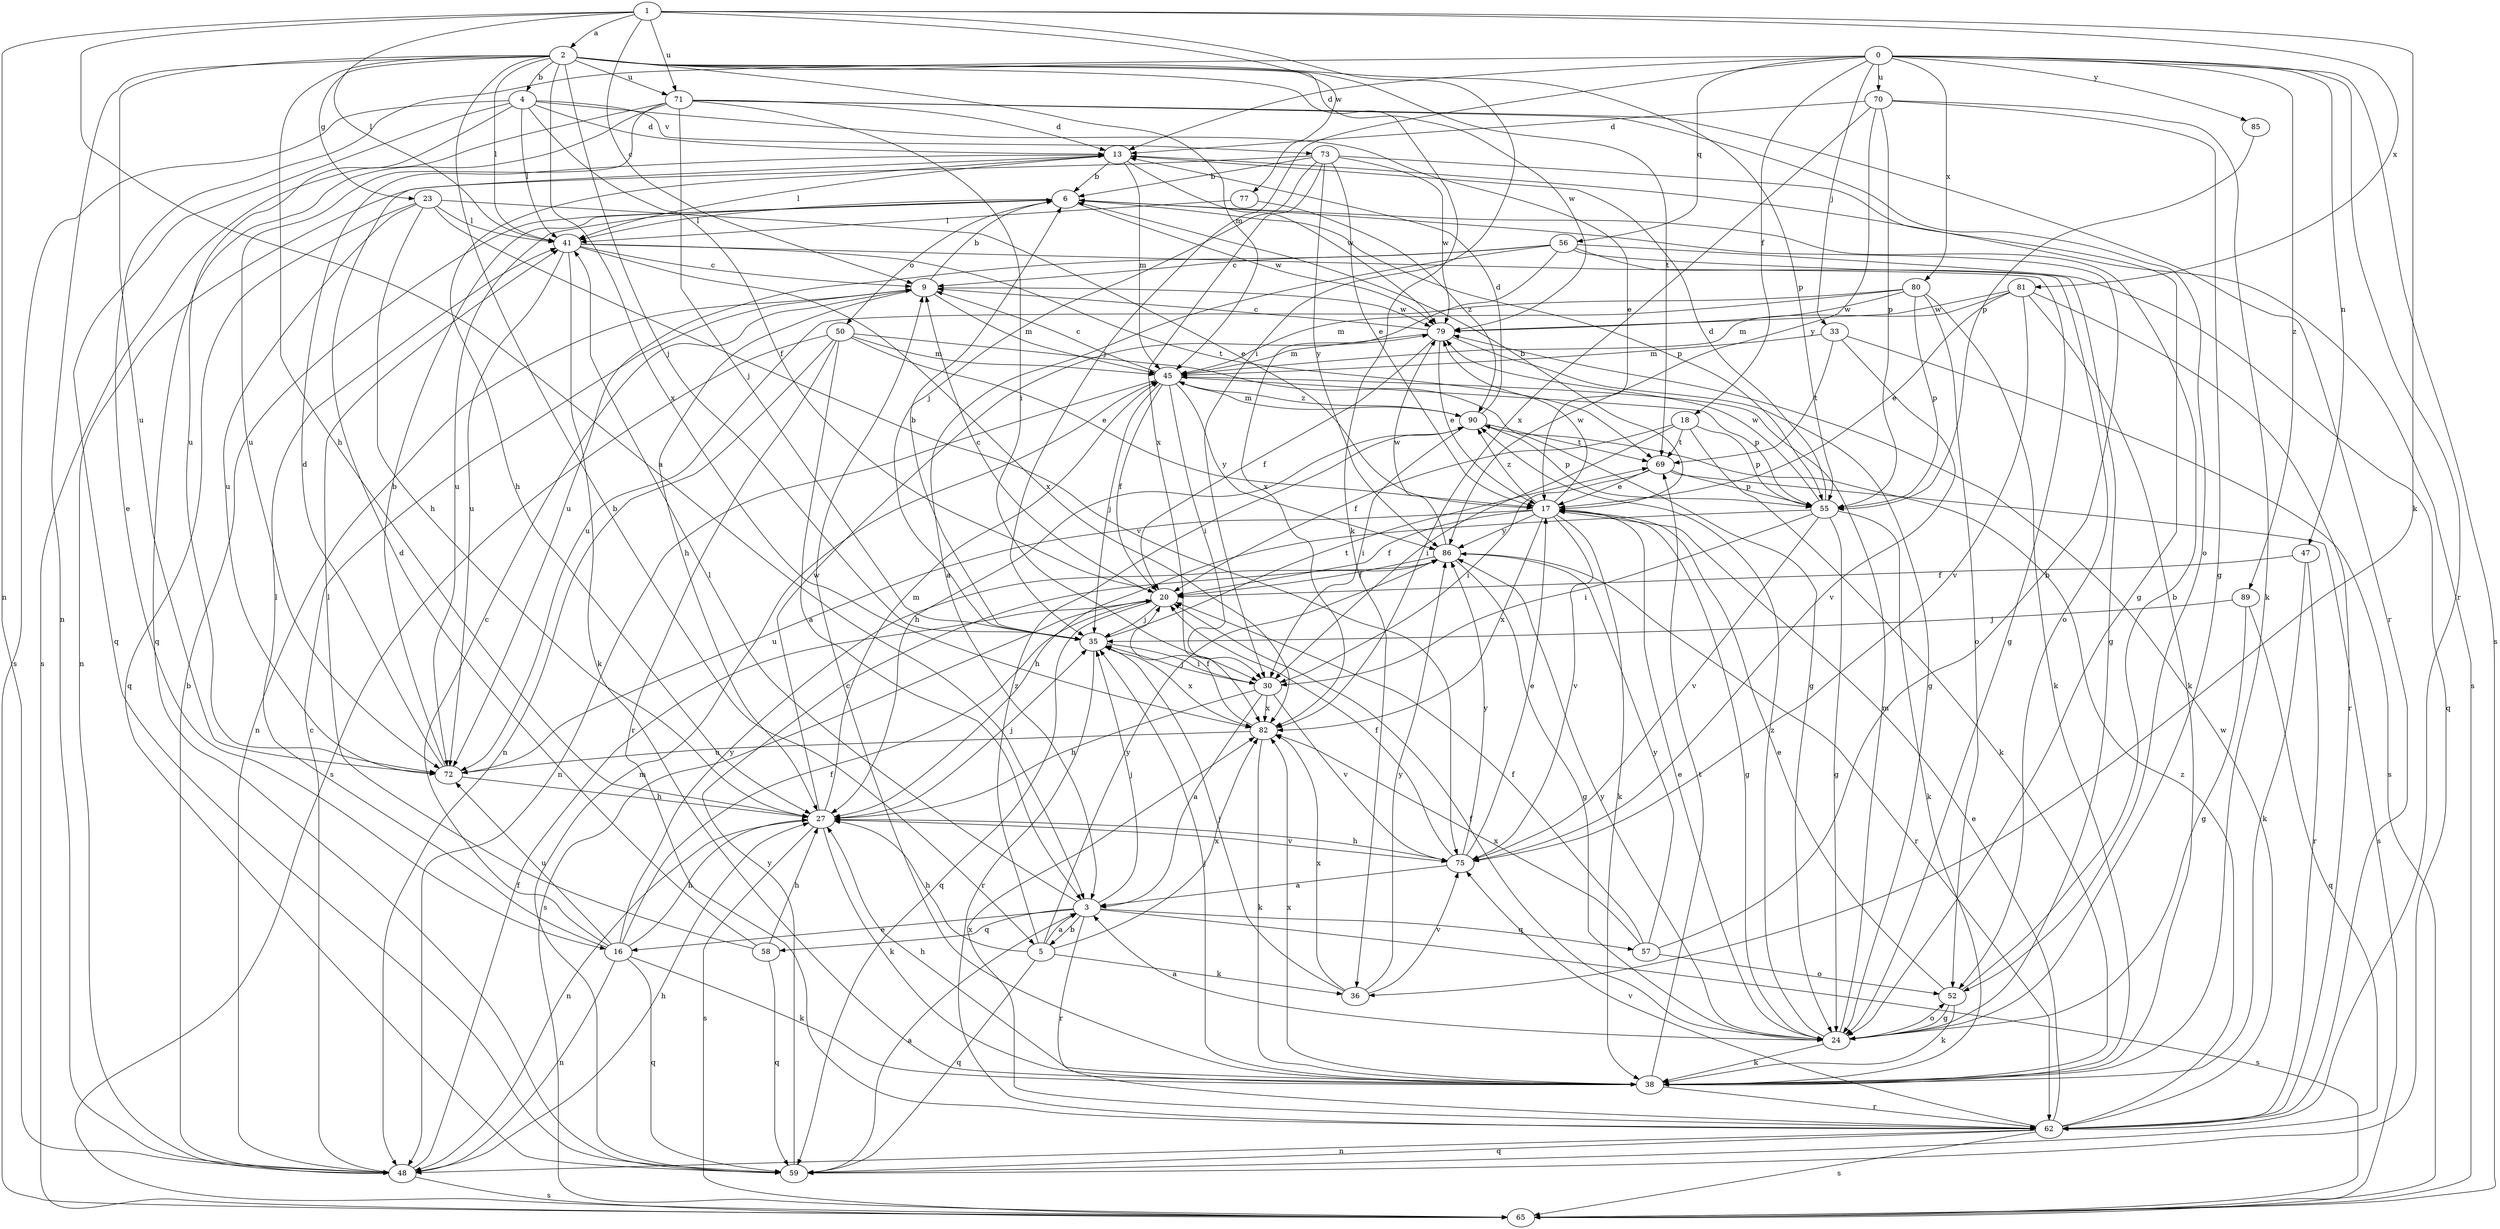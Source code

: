 strict digraph  {
0;
1;
2;
3;
4;
5;
6;
9;
13;
16;
17;
18;
20;
23;
24;
27;
30;
33;
35;
36;
38;
41;
45;
47;
48;
50;
52;
55;
56;
57;
58;
59;
62;
65;
69;
70;
71;
72;
73;
75;
77;
79;
80;
81;
82;
85;
86;
89;
90;
0 -> 13  [label=d];
0 -> 16  [label=e];
0 -> 18  [label=f];
0 -> 33  [label=j];
0 -> 35  [label=j];
0 -> 47  [label=n];
0 -> 56  [label=q];
0 -> 62  [label=r];
0 -> 65  [label=s];
0 -> 70  [label=u];
0 -> 80  [label=x];
0 -> 85  [label=y];
0 -> 89  [label=z];
1 -> 2  [label=a];
1 -> 3  [label=a];
1 -> 9  [label=c];
1 -> 30  [label=i];
1 -> 36  [label=k];
1 -> 41  [label=l];
1 -> 48  [label=n];
1 -> 71  [label=u];
1 -> 77  [label=w];
1 -> 81  [label=x];
2 -> 4  [label=b];
2 -> 5  [label=b];
2 -> 23  [label=g];
2 -> 27  [label=h];
2 -> 35  [label=j];
2 -> 36  [label=k];
2 -> 41  [label=l];
2 -> 45  [label=m];
2 -> 48  [label=n];
2 -> 55  [label=p];
2 -> 69  [label=t];
2 -> 71  [label=u];
2 -> 72  [label=u];
2 -> 79  [label=w];
2 -> 82  [label=x];
3 -> 5  [label=b];
3 -> 16  [label=e];
3 -> 35  [label=j];
3 -> 41  [label=l];
3 -> 57  [label=q];
3 -> 58  [label=q];
3 -> 62  [label=r];
3 -> 65  [label=s];
4 -> 13  [label=d];
4 -> 17  [label=e];
4 -> 20  [label=f];
4 -> 41  [label=l];
4 -> 59  [label=q];
4 -> 65  [label=s];
4 -> 72  [label=u];
4 -> 73  [label=v];
5 -> 3  [label=a];
5 -> 27  [label=h];
5 -> 36  [label=k];
5 -> 59  [label=q];
5 -> 82  [label=x];
5 -> 86  [label=y];
5 -> 90  [label=z];
6 -> 41  [label=l];
6 -> 50  [label=o];
6 -> 55  [label=p];
6 -> 72  [label=u];
6 -> 79  [label=w];
9 -> 6  [label=b];
9 -> 27  [label=h];
9 -> 45  [label=m];
9 -> 48  [label=n];
9 -> 79  [label=w];
13 -> 6  [label=b];
13 -> 27  [label=h];
13 -> 41  [label=l];
13 -> 45  [label=m];
13 -> 65  [label=s];
13 -> 79  [label=w];
16 -> 9  [label=c];
16 -> 20  [label=f];
16 -> 27  [label=h];
16 -> 38  [label=k];
16 -> 41  [label=l];
16 -> 48  [label=n];
16 -> 59  [label=q];
16 -> 72  [label=u];
16 -> 86  [label=y];
17 -> 6  [label=b];
17 -> 20  [label=f];
17 -> 24  [label=g];
17 -> 38  [label=k];
17 -> 72  [label=u];
17 -> 75  [label=v];
17 -> 79  [label=w];
17 -> 82  [label=x];
17 -> 86  [label=y];
17 -> 90  [label=z];
18 -> 20  [label=f];
18 -> 30  [label=i];
18 -> 38  [label=k];
18 -> 55  [label=p];
18 -> 69  [label=t];
20 -> 9  [label=c];
20 -> 35  [label=j];
20 -> 59  [label=q];
20 -> 65  [label=s];
23 -> 17  [label=e];
23 -> 27  [label=h];
23 -> 41  [label=l];
23 -> 59  [label=q];
23 -> 72  [label=u];
23 -> 75  [label=v];
24 -> 3  [label=a];
24 -> 17  [label=e];
24 -> 20  [label=f];
24 -> 38  [label=k];
24 -> 45  [label=m];
24 -> 52  [label=o];
24 -> 86  [label=y];
24 -> 90  [label=z];
27 -> 35  [label=j];
27 -> 38  [label=k];
27 -> 45  [label=m];
27 -> 48  [label=n];
27 -> 65  [label=s];
27 -> 75  [label=v];
27 -> 79  [label=w];
30 -> 3  [label=a];
30 -> 27  [label=h];
30 -> 35  [label=j];
30 -> 75  [label=v];
30 -> 82  [label=x];
33 -> 45  [label=m];
33 -> 65  [label=s];
33 -> 69  [label=t];
33 -> 75  [label=v];
35 -> 6  [label=b];
35 -> 30  [label=i];
35 -> 62  [label=r];
35 -> 69  [label=t];
35 -> 82  [label=x];
36 -> 35  [label=j];
36 -> 75  [label=v];
36 -> 82  [label=x];
36 -> 86  [label=y];
38 -> 9  [label=c];
38 -> 27  [label=h];
38 -> 35  [label=j];
38 -> 62  [label=r];
38 -> 69  [label=t];
38 -> 82  [label=x];
41 -> 9  [label=c];
41 -> 24  [label=g];
41 -> 38  [label=k];
41 -> 69  [label=t];
41 -> 72  [label=u];
41 -> 82  [label=x];
45 -> 9  [label=c];
45 -> 20  [label=f];
45 -> 30  [label=i];
45 -> 35  [label=j];
45 -> 48  [label=n];
45 -> 55  [label=p];
45 -> 86  [label=y];
45 -> 90  [label=z];
47 -> 20  [label=f];
47 -> 38  [label=k];
47 -> 62  [label=r];
48 -> 6  [label=b];
48 -> 9  [label=c];
48 -> 20  [label=f];
48 -> 27  [label=h];
48 -> 65  [label=s];
50 -> 3  [label=a];
50 -> 17  [label=e];
50 -> 24  [label=g];
50 -> 45  [label=m];
50 -> 48  [label=n];
50 -> 62  [label=r];
50 -> 65  [label=s];
52 -> 6  [label=b];
52 -> 17  [label=e];
52 -> 24  [label=g];
52 -> 38  [label=k];
55 -> 13  [label=d];
55 -> 24  [label=g];
55 -> 27  [label=h];
55 -> 30  [label=i];
55 -> 38  [label=k];
55 -> 75  [label=v];
55 -> 79  [label=w];
56 -> 3  [label=a];
56 -> 9  [label=c];
56 -> 24  [label=g];
56 -> 52  [label=o];
56 -> 59  [label=q];
56 -> 72  [label=u];
56 -> 82  [label=x];
57 -> 6  [label=b];
57 -> 20  [label=f];
57 -> 52  [label=o];
57 -> 82  [label=x];
57 -> 86  [label=y];
58 -> 13  [label=d];
58 -> 27  [label=h];
58 -> 41  [label=l];
58 -> 59  [label=q];
59 -> 3  [label=a];
59 -> 45  [label=m];
59 -> 86  [label=y];
62 -> 17  [label=e];
62 -> 48  [label=n];
62 -> 59  [label=q];
62 -> 65  [label=s];
62 -> 75  [label=v];
62 -> 79  [label=w];
62 -> 82  [label=x];
62 -> 90  [label=z];
69 -> 17  [label=e];
69 -> 30  [label=i];
69 -> 55  [label=p];
69 -> 65  [label=s];
70 -> 13  [label=d];
70 -> 24  [label=g];
70 -> 38  [label=k];
70 -> 55  [label=p];
70 -> 82  [label=x];
70 -> 86  [label=y];
71 -> 13  [label=d];
71 -> 30  [label=i];
71 -> 35  [label=j];
71 -> 52  [label=o];
71 -> 59  [label=q];
71 -> 62  [label=r];
71 -> 65  [label=s];
71 -> 72  [label=u];
72 -> 6  [label=b];
72 -> 13  [label=d];
72 -> 27  [label=h];
73 -> 6  [label=b];
73 -> 17  [label=e];
73 -> 24  [label=g];
73 -> 35  [label=j];
73 -> 48  [label=n];
73 -> 79  [label=w];
73 -> 82  [label=x];
73 -> 86  [label=y];
75 -> 3  [label=a];
75 -> 17  [label=e];
75 -> 20  [label=f];
75 -> 27  [label=h];
75 -> 86  [label=y];
77 -> 41  [label=l];
77 -> 90  [label=z];
79 -> 9  [label=c];
79 -> 17  [label=e];
79 -> 20  [label=f];
79 -> 24  [label=g];
79 -> 45  [label=m];
80 -> 38  [label=k];
80 -> 45  [label=m];
80 -> 52  [label=o];
80 -> 55  [label=p];
80 -> 72  [label=u];
80 -> 79  [label=w];
81 -> 17  [label=e];
81 -> 38  [label=k];
81 -> 45  [label=m];
81 -> 62  [label=r];
81 -> 75  [label=v];
81 -> 79  [label=w];
82 -> 20  [label=f];
82 -> 38  [label=k];
82 -> 72  [label=u];
85 -> 55  [label=p];
86 -> 20  [label=f];
86 -> 24  [label=g];
86 -> 62  [label=r];
86 -> 79  [label=w];
89 -> 24  [label=g];
89 -> 35  [label=j];
89 -> 59  [label=q];
90 -> 13  [label=d];
90 -> 27  [label=h];
90 -> 30  [label=i];
90 -> 45  [label=m];
90 -> 55  [label=p];
90 -> 69  [label=t];
}

